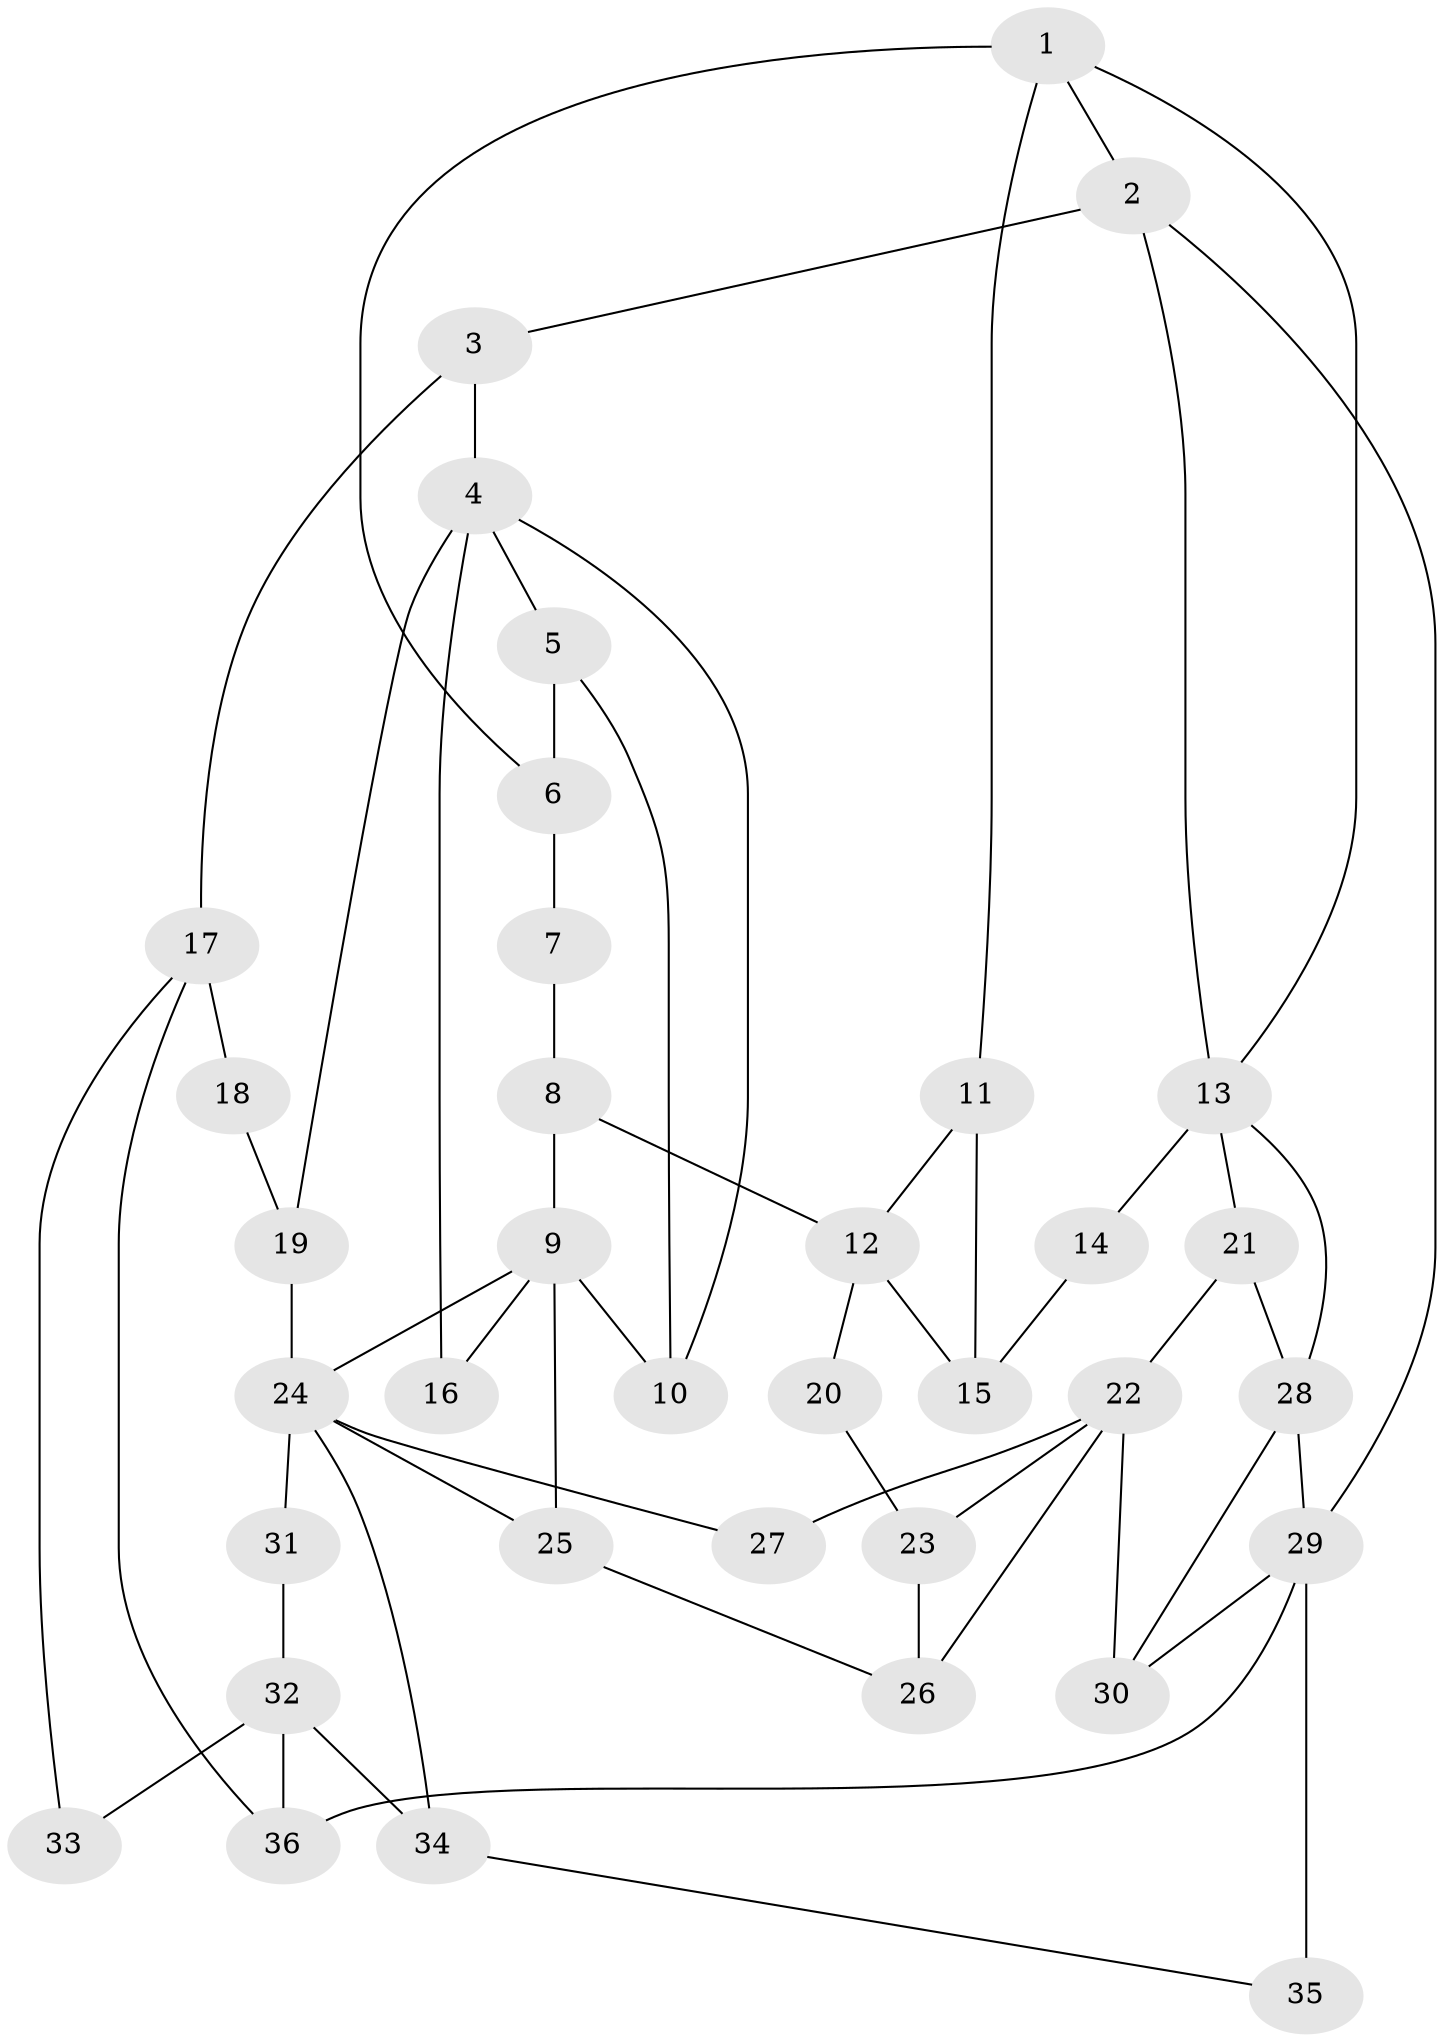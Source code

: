 // original degree distribution, {3: 0.028169014084507043, 5: 0.5633802816901409, 4: 0.22535211267605634, 6: 0.18309859154929578}
// Generated by graph-tools (version 1.1) at 2025/38/03/09/25 02:38:45]
// undirected, 36 vertices, 59 edges
graph export_dot {
graph [start="1"]
  node [color=gray90,style=filled];
  1;
  2;
  3;
  4;
  5;
  6;
  7;
  8;
  9;
  10;
  11;
  12;
  13;
  14;
  15;
  16;
  17;
  18;
  19;
  20;
  21;
  22;
  23;
  24;
  25;
  26;
  27;
  28;
  29;
  30;
  31;
  32;
  33;
  34;
  35;
  36;
  1 -- 2 [weight=1.0];
  1 -- 6 [weight=1.0];
  1 -- 11 [weight=1.0];
  1 -- 13 [weight=1.0];
  2 -- 3 [weight=1.0];
  2 -- 13 [weight=1.0];
  2 -- 29 [weight=1.0];
  3 -- 4 [weight=1.0];
  3 -- 17 [weight=2.0];
  4 -- 5 [weight=1.0];
  4 -- 10 [weight=1.0];
  4 -- 16 [weight=2.0];
  4 -- 19 [weight=1.0];
  5 -- 6 [weight=1.0];
  5 -- 10 [weight=1.0];
  6 -- 7 [weight=2.0];
  7 -- 8 [weight=1.0];
  8 -- 9 [weight=2.0];
  8 -- 12 [weight=2.0];
  9 -- 10 [weight=1.0];
  9 -- 16 [weight=1.0];
  9 -- 24 [weight=1.0];
  9 -- 25 [weight=1.0];
  11 -- 12 [weight=1.0];
  11 -- 15 [weight=1.0];
  12 -- 15 [weight=1.0];
  12 -- 20 [weight=2.0];
  13 -- 14 [weight=2.0];
  13 -- 21 [weight=1.0];
  13 -- 28 [weight=1.0];
  14 -- 15 [weight=1.0];
  17 -- 18 [weight=2.0];
  17 -- 33 [weight=2.0];
  17 -- 36 [weight=1.0];
  18 -- 19 [weight=1.0];
  19 -- 24 [weight=1.0];
  20 -- 23 [weight=1.0];
  21 -- 22 [weight=1.0];
  21 -- 28 [weight=1.0];
  22 -- 23 [weight=1.0];
  22 -- 26 [weight=1.0];
  22 -- 27 [weight=2.0];
  22 -- 30 [weight=1.0];
  23 -- 26 [weight=1.0];
  24 -- 25 [weight=1.0];
  24 -- 27 [weight=1.0];
  24 -- 31 [weight=1.0];
  24 -- 34 [weight=1.0];
  25 -- 26 [weight=1.0];
  28 -- 29 [weight=1.0];
  28 -- 30 [weight=1.0];
  29 -- 30 [weight=1.0];
  29 -- 35 [weight=2.0];
  29 -- 36 [weight=2.0];
  31 -- 32 [weight=2.0];
  32 -- 33 [weight=2.0];
  32 -- 34 [weight=1.0];
  32 -- 36 [weight=1.0];
  34 -- 35 [weight=1.0];
}
